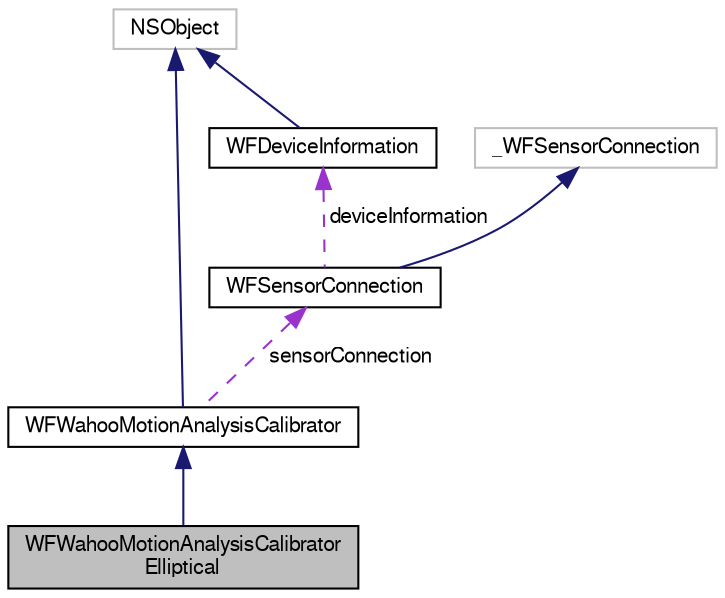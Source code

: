 digraph "WFWahooMotionAnalysisCalibratorElliptical"
{
  edge [fontname="FreeSans",fontsize="10",labelfontname="FreeSans",labelfontsize="10"];
  node [fontname="FreeSans",fontsize="10",shape=record];
  Node1 [label="WFWahooMotionAnalysisCalibrator\lElliptical",height=0.2,width=0.4,color="black", fillcolor="grey75", style="filled", fontcolor="black"];
  Node2 -> Node1 [dir="back",color="midnightblue",fontsize="10",style="solid",fontname="FreeSans"];
  Node2 [label="WFWahooMotionAnalysisCalibrator",height=0.2,width=0.4,color="black", fillcolor="white", style="filled",URL="$interface_w_f_wahoo_motion_analysis_calibrator.html",tooltip="The base class for all Wahoo Motion Analysis Calibrators. "];
  Node3 -> Node2 [dir="back",color="midnightblue",fontsize="10",style="solid",fontname="FreeSans"];
  Node3 [label="NSObject",height=0.2,width=0.4,color="grey75", fillcolor="white", style="filled"];
  Node4 -> Node2 [dir="back",color="darkorchid3",fontsize="10",style="dashed",label=" sensorConnection" ,fontname="FreeSans"];
  Node4 [label="WFSensorConnection",height=0.2,width=0.4,color="black", fillcolor="white", style="filled",URL="$interface_w_f_sensor_connection.html",tooltip="Represents the connection for an ANT sensor. "];
  Node5 -> Node4 [dir="back",color="midnightblue",fontsize="10",style="solid",fontname="FreeSans"];
  Node5 [label="_WFSensorConnection",height=0.2,width=0.4,color="grey75", fillcolor="white", style="filled"];
  Node6 -> Node4 [dir="back",color="darkorchid3",fontsize="10",style="dashed",label=" deviceInformation" ,fontname="FreeSans"];
  Node6 [label="WFDeviceInformation",height=0.2,width=0.4,color="black", fillcolor="white", style="filled",URL="$interface_w_f_device_information.html",tooltip="This class represents a collection of general information about a device. "];
  Node3 -> Node6 [dir="back",color="midnightblue",fontsize="10",style="solid",fontname="FreeSans"];
}
